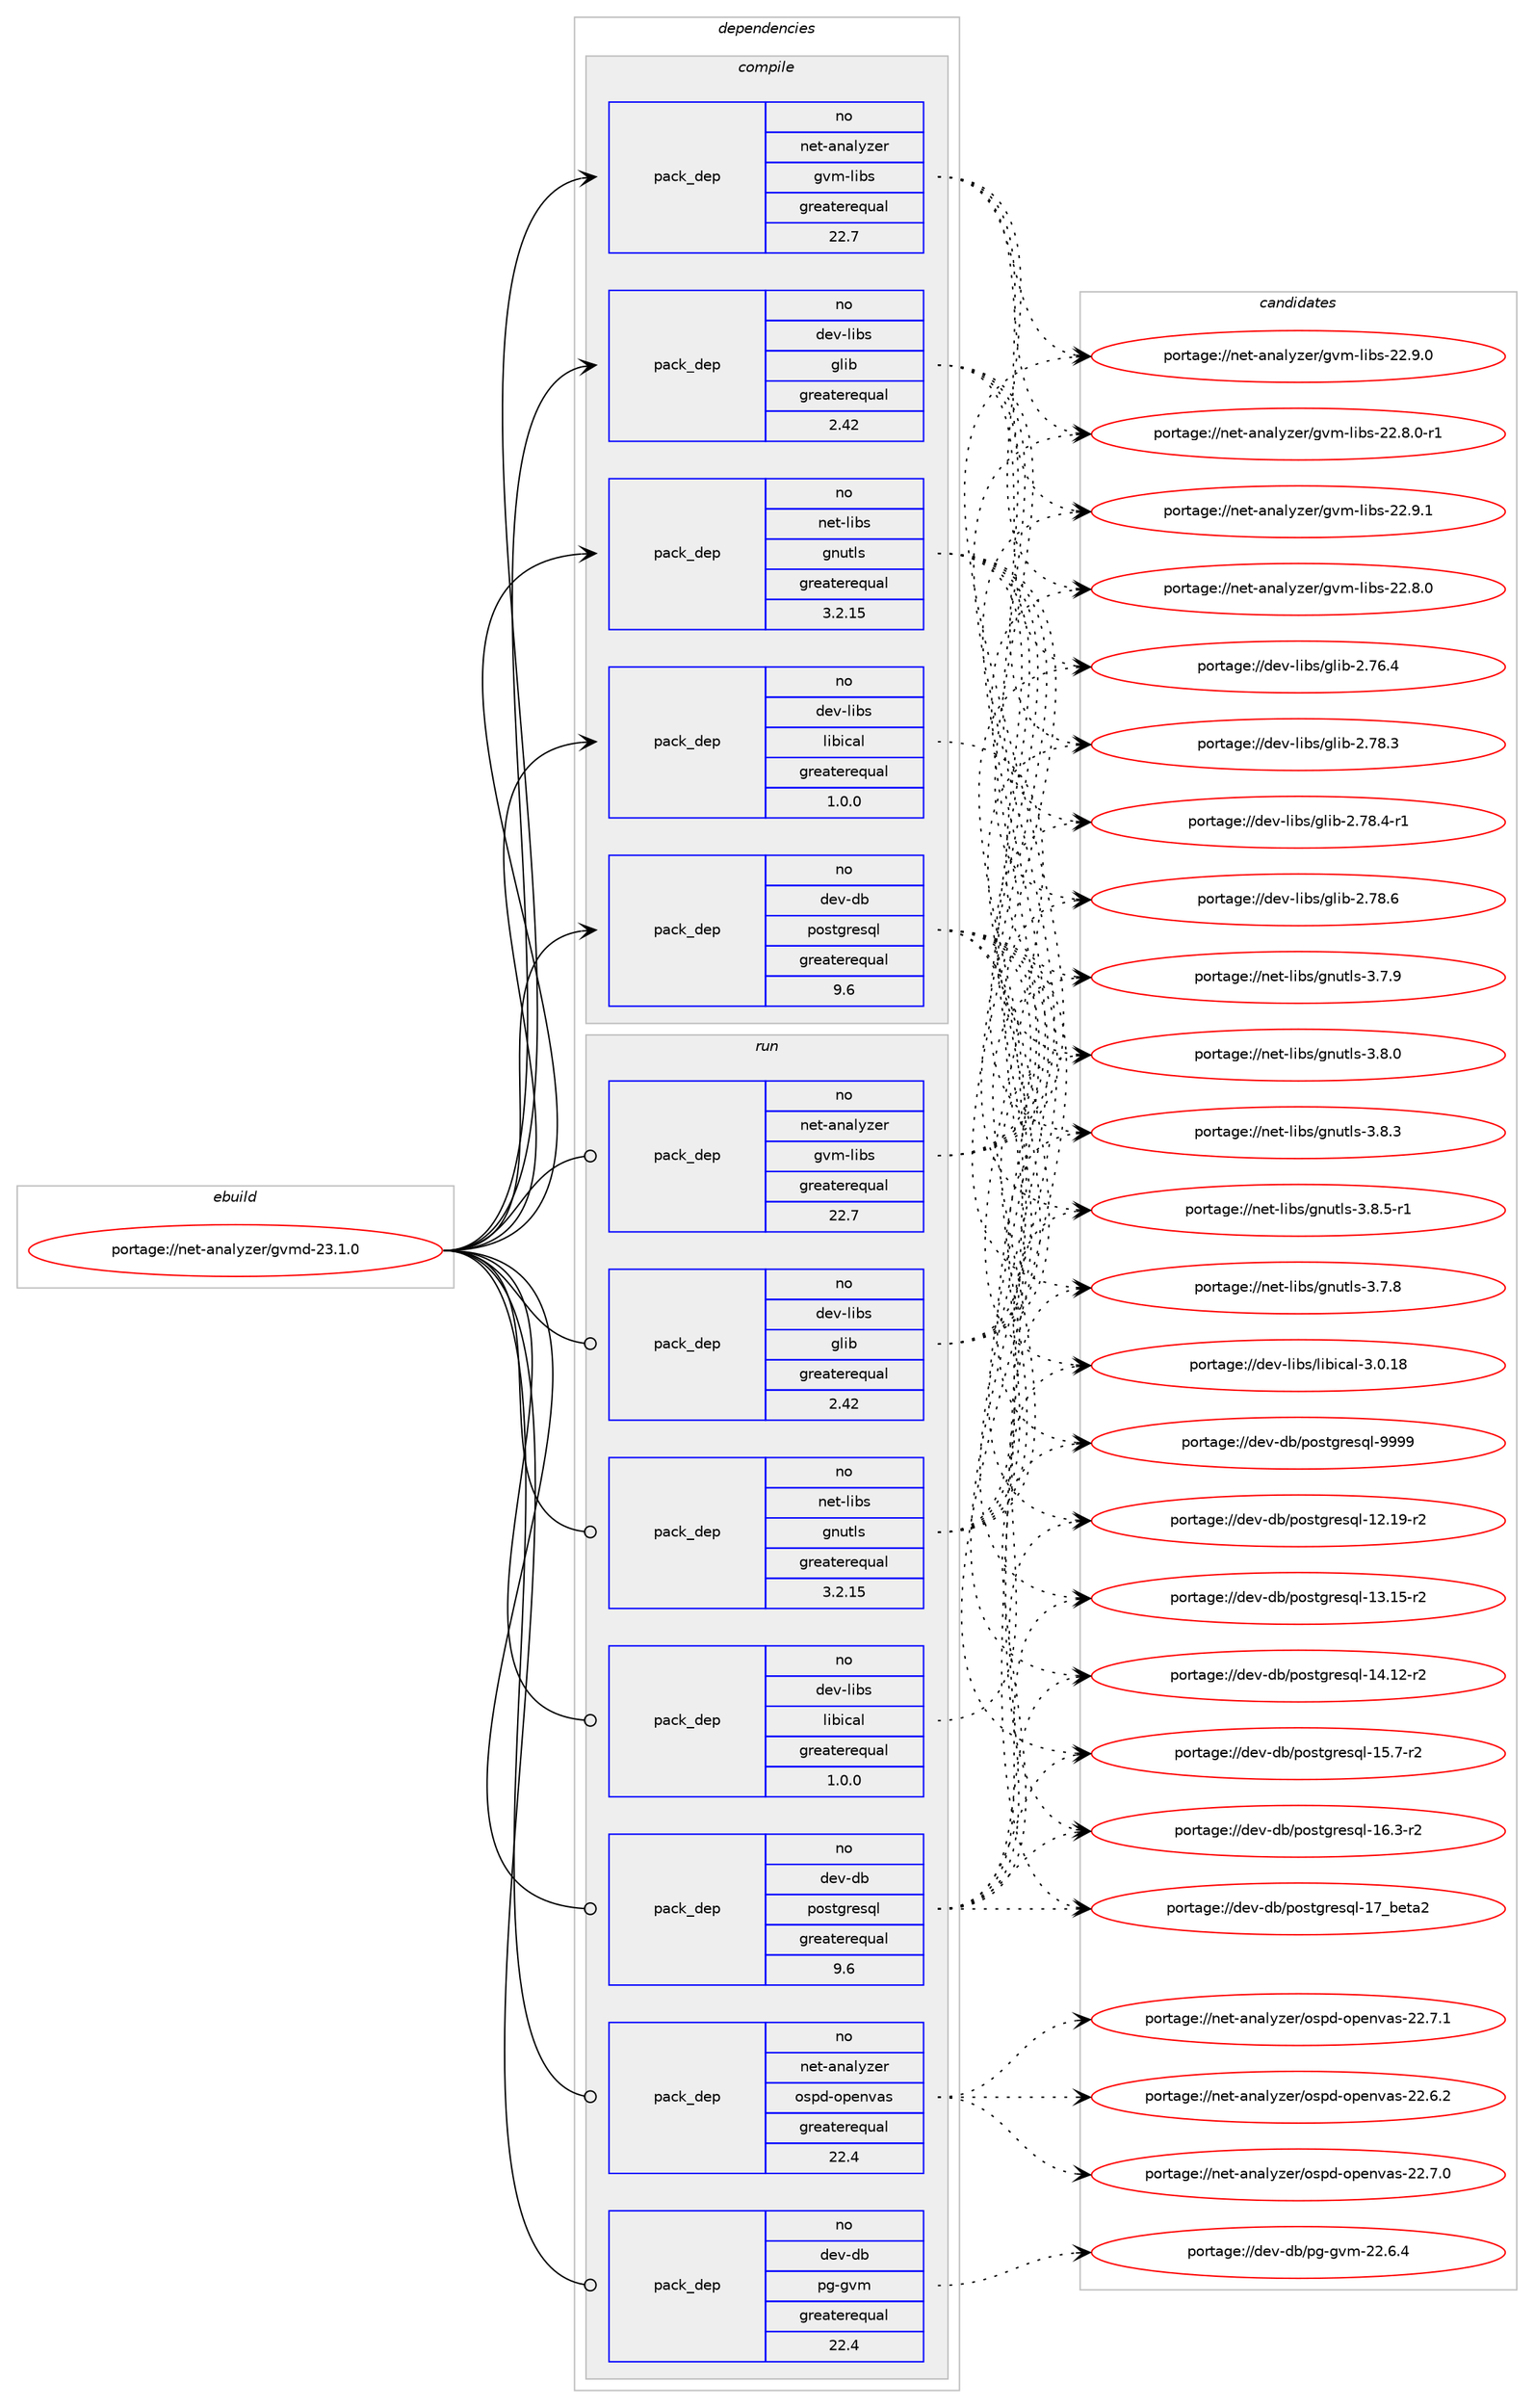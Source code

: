 digraph prolog {

# *************
# Graph options
# *************

newrank=true;
concentrate=true;
compound=true;
graph [rankdir=LR,fontname=Helvetica,fontsize=10,ranksep=1.5];#, ranksep=2.5, nodesep=0.2];
edge  [arrowhead=vee];
node  [fontname=Helvetica,fontsize=10];

# **********
# The ebuild
# **********

subgraph cluster_leftcol {
color=gray;
rank=same;
label=<<i>ebuild</i>>;
id [label="portage://net-analyzer/gvmd-23.1.0", color=red, width=4, href="../net-analyzer/gvmd-23.1.0.svg"];
}

# ****************
# The dependencies
# ****************

subgraph cluster_midcol {
color=gray;
label=<<i>dependencies</i>>;
subgraph cluster_compile {
fillcolor="#eeeeee";
style=filled;
label=<<i>compile</i>>;
# *** BEGIN UNKNOWN DEPENDENCY TYPE (TODO) ***
# id -> package_dependency(portage://net-analyzer/gvmd-23.1.0,install,no,acct-user,gvm,none,[,,],[],[])
# *** END UNKNOWN DEPENDENCY TYPE (TODO) ***

# *** BEGIN UNKNOWN DEPENDENCY TYPE (TODO) ***
# id -> package_dependency(portage://net-analyzer/gvmd-23.1.0,install,no,app-crypt,gpgme,none,[,,],[slot(1),equal],[])
# *** END UNKNOWN DEPENDENCY TYPE (TODO) ***

subgraph pack86283 {
dependency173470 [label=<<TABLE BORDER="0" CELLBORDER="1" CELLSPACING="0" CELLPADDING="4" WIDTH="220"><TR><TD ROWSPAN="6" CELLPADDING="30">pack_dep</TD></TR><TR><TD WIDTH="110">no</TD></TR><TR><TD>dev-db</TD></TR><TR><TD>postgresql</TD></TR><TR><TD>greaterequal</TD></TR><TR><TD>9.6</TD></TR></TABLE>>, shape=none, color=blue];
}
id:e -> dependency173470:w [weight=20,style="solid",arrowhead="vee"];
subgraph pack86284 {
dependency173471 [label=<<TABLE BORDER="0" CELLBORDER="1" CELLSPACING="0" CELLPADDING="4" WIDTH="220"><TR><TD ROWSPAN="6" CELLPADDING="30">pack_dep</TD></TR><TR><TD WIDTH="110">no</TD></TR><TR><TD>dev-libs</TD></TR><TR><TD>glib</TD></TR><TR><TD>greaterequal</TD></TR><TR><TD>2.42</TD></TR></TABLE>>, shape=none, color=blue];
}
id:e -> dependency173471:w [weight=20,style="solid",arrowhead="vee"];
# *** BEGIN UNKNOWN DEPENDENCY TYPE (TODO) ***
# id -> package_dependency(portage://net-analyzer/gvmd-23.1.0,install,no,dev-libs,libbsd,none,[,,],[],[])
# *** END UNKNOWN DEPENDENCY TYPE (TODO) ***

subgraph pack86285 {
dependency173472 [label=<<TABLE BORDER="0" CELLBORDER="1" CELLSPACING="0" CELLPADDING="4" WIDTH="220"><TR><TD ROWSPAN="6" CELLPADDING="30">pack_dep</TD></TR><TR><TD WIDTH="110">no</TD></TR><TR><TD>dev-libs</TD></TR><TR><TD>libical</TD></TR><TR><TD>greaterequal</TD></TR><TR><TD>1.0.0</TD></TR></TABLE>>, shape=none, color=blue];
}
id:e -> dependency173472:w [weight=20,style="solid",arrowhead="vee"];
subgraph pack86286 {
dependency173473 [label=<<TABLE BORDER="0" CELLBORDER="1" CELLSPACING="0" CELLPADDING="4" WIDTH="220"><TR><TD ROWSPAN="6" CELLPADDING="30">pack_dep</TD></TR><TR><TD WIDTH="110">no</TD></TR><TR><TD>net-analyzer</TD></TR><TR><TD>gvm-libs</TD></TR><TR><TD>greaterequal</TD></TR><TR><TD>22.7</TD></TR></TABLE>>, shape=none, color=blue];
}
id:e -> dependency173473:w [weight=20,style="solid",arrowhead="vee"];
subgraph pack86287 {
dependency173474 [label=<<TABLE BORDER="0" CELLBORDER="1" CELLSPACING="0" CELLPADDING="4" WIDTH="220"><TR><TD ROWSPAN="6" CELLPADDING="30">pack_dep</TD></TR><TR><TD WIDTH="110">no</TD></TR><TR><TD>net-libs</TD></TR><TR><TD>gnutls</TD></TR><TR><TD>greaterequal</TD></TR><TR><TD>3.2.15</TD></TR></TABLE>>, shape=none, color=blue];
}
id:e -> dependency173474:w [weight=20,style="solid",arrowhead="vee"];
}
subgraph cluster_compileandrun {
fillcolor="#eeeeee";
style=filled;
label=<<i>compile and run</i>>;
}
subgraph cluster_run {
fillcolor="#eeeeee";
style=filled;
label=<<i>run</i>>;
# *** BEGIN UNKNOWN DEPENDENCY TYPE (TODO) ***
# id -> package_dependency(portage://net-analyzer/gvmd-23.1.0,run,no,acct-user,gvm,none,[,,],[],[])
# *** END UNKNOWN DEPENDENCY TYPE (TODO) ***

# *** BEGIN UNKNOWN DEPENDENCY TYPE (TODO) ***
# id -> package_dependency(portage://net-analyzer/gvmd-23.1.0,run,no,app-crypt,gpgme,none,[,,],[slot(1),equal],[])
# *** END UNKNOWN DEPENDENCY TYPE (TODO) ***

# *** BEGIN UNKNOWN DEPENDENCY TYPE (TODO) ***
# id -> package_dependency(portage://net-analyzer/gvmd-23.1.0,run,no,app-text,xmlstarlet,none,[,,],[],[])
# *** END UNKNOWN DEPENDENCY TYPE (TODO) ***

subgraph pack86288 {
dependency173475 [label=<<TABLE BORDER="0" CELLBORDER="1" CELLSPACING="0" CELLPADDING="4" WIDTH="220"><TR><TD ROWSPAN="6" CELLPADDING="30">pack_dep</TD></TR><TR><TD WIDTH="110">no</TD></TR><TR><TD>dev-db</TD></TR><TR><TD>pg-gvm</TD></TR><TR><TD>greaterequal</TD></TR><TR><TD>22.4</TD></TR></TABLE>>, shape=none, color=blue];
}
id:e -> dependency173475:w [weight=20,style="solid",arrowhead="odot"];
subgraph pack86289 {
dependency173476 [label=<<TABLE BORDER="0" CELLBORDER="1" CELLSPACING="0" CELLPADDING="4" WIDTH="220"><TR><TD ROWSPAN="6" CELLPADDING="30">pack_dep</TD></TR><TR><TD WIDTH="110">no</TD></TR><TR><TD>dev-db</TD></TR><TR><TD>postgresql</TD></TR><TR><TD>greaterequal</TD></TR><TR><TD>9.6</TD></TR></TABLE>>, shape=none, color=blue];
}
id:e -> dependency173476:w [weight=20,style="solid",arrowhead="odot"];
subgraph pack86290 {
dependency173477 [label=<<TABLE BORDER="0" CELLBORDER="1" CELLSPACING="0" CELLPADDING="4" WIDTH="220"><TR><TD ROWSPAN="6" CELLPADDING="30">pack_dep</TD></TR><TR><TD WIDTH="110">no</TD></TR><TR><TD>dev-libs</TD></TR><TR><TD>glib</TD></TR><TR><TD>greaterequal</TD></TR><TR><TD>2.42</TD></TR></TABLE>>, shape=none, color=blue];
}
id:e -> dependency173477:w [weight=20,style="solid",arrowhead="odot"];
# *** BEGIN UNKNOWN DEPENDENCY TYPE (TODO) ***
# id -> package_dependency(portage://net-analyzer/gvmd-23.1.0,run,no,dev-libs,libbsd,none,[,,],[],[])
# *** END UNKNOWN DEPENDENCY TYPE (TODO) ***

subgraph pack86291 {
dependency173478 [label=<<TABLE BORDER="0" CELLBORDER="1" CELLSPACING="0" CELLPADDING="4" WIDTH="220"><TR><TD ROWSPAN="6" CELLPADDING="30">pack_dep</TD></TR><TR><TD WIDTH="110">no</TD></TR><TR><TD>dev-libs</TD></TR><TR><TD>libical</TD></TR><TR><TD>greaterequal</TD></TR><TR><TD>1.0.0</TD></TR></TABLE>>, shape=none, color=blue];
}
id:e -> dependency173478:w [weight=20,style="solid",arrowhead="odot"];
# *** BEGIN UNKNOWN DEPENDENCY TYPE (TODO) ***
# id -> package_dependency(portage://net-analyzer/gvmd-23.1.0,run,no,dev-perl,XML-Twig,none,[,,],[],[])
# *** END UNKNOWN DEPENDENCY TYPE (TODO) ***

# *** BEGIN UNKNOWN DEPENDENCY TYPE (TODO) ***
# id -> package_dependency(portage://net-analyzer/gvmd-23.1.0,run,no,dev-texlive,texlive-latexextra,none,[,,],[],[])
# *** END UNKNOWN DEPENDENCY TYPE (TODO) ***

subgraph pack86292 {
dependency173479 [label=<<TABLE BORDER="0" CELLBORDER="1" CELLSPACING="0" CELLPADDING="4" WIDTH="220"><TR><TD ROWSPAN="6" CELLPADDING="30">pack_dep</TD></TR><TR><TD WIDTH="110">no</TD></TR><TR><TD>net-analyzer</TD></TR><TR><TD>gvm-libs</TD></TR><TR><TD>greaterequal</TD></TR><TR><TD>22.7</TD></TR></TABLE>>, shape=none, color=blue];
}
id:e -> dependency173479:w [weight=20,style="solid",arrowhead="odot"];
subgraph pack86293 {
dependency173480 [label=<<TABLE BORDER="0" CELLBORDER="1" CELLSPACING="0" CELLPADDING="4" WIDTH="220"><TR><TD ROWSPAN="6" CELLPADDING="30">pack_dep</TD></TR><TR><TD WIDTH="110">no</TD></TR><TR><TD>net-analyzer</TD></TR><TR><TD>ospd-openvas</TD></TR><TR><TD>greaterequal</TD></TR><TR><TD>22.4</TD></TR></TABLE>>, shape=none, color=blue];
}
id:e -> dependency173480:w [weight=20,style="solid",arrowhead="odot"];
subgraph pack86294 {
dependency173481 [label=<<TABLE BORDER="0" CELLBORDER="1" CELLSPACING="0" CELLPADDING="4" WIDTH="220"><TR><TD ROWSPAN="6" CELLPADDING="30">pack_dep</TD></TR><TR><TD WIDTH="110">no</TD></TR><TR><TD>net-libs</TD></TR><TR><TD>gnutls</TD></TR><TR><TD>greaterequal</TD></TR><TR><TD>3.2.15</TD></TR></TABLE>>, shape=none, color=blue];
}
id:e -> dependency173481:w [weight=20,style="solid",arrowhead="odot"];
}
}

# **************
# The candidates
# **************

subgraph cluster_choices {
rank=same;
color=gray;
label=<<i>candidates</i>>;

subgraph choice86283 {
color=black;
nodesep=1;
choice1001011184510098471121111151161031141011151131084549504649574511450 [label="portage://dev-db/postgresql-12.19-r2", color=red, width=4,href="../dev-db/postgresql-12.19-r2.svg"];
choice1001011184510098471121111151161031141011151131084549514649534511450 [label="portage://dev-db/postgresql-13.15-r2", color=red, width=4,href="../dev-db/postgresql-13.15-r2.svg"];
choice1001011184510098471121111151161031141011151131084549524649504511450 [label="portage://dev-db/postgresql-14.12-r2", color=red, width=4,href="../dev-db/postgresql-14.12-r2.svg"];
choice10010111845100984711211111511610311410111511310845495346554511450 [label="portage://dev-db/postgresql-15.7-r2", color=red, width=4,href="../dev-db/postgresql-15.7-r2.svg"];
choice10010111845100984711211111511610311410111511310845495446514511450 [label="portage://dev-db/postgresql-16.3-r2", color=red, width=4,href="../dev-db/postgresql-16.3-r2.svg"];
choice10010111845100984711211111511610311410111511310845495595981011169750 [label="portage://dev-db/postgresql-17_beta2", color=red, width=4,href="../dev-db/postgresql-17_beta2.svg"];
choice1001011184510098471121111151161031141011151131084557575757 [label="portage://dev-db/postgresql-9999", color=red, width=4,href="../dev-db/postgresql-9999.svg"];
dependency173470:e -> choice1001011184510098471121111151161031141011151131084549504649574511450:w [style=dotted,weight="100"];
dependency173470:e -> choice1001011184510098471121111151161031141011151131084549514649534511450:w [style=dotted,weight="100"];
dependency173470:e -> choice1001011184510098471121111151161031141011151131084549524649504511450:w [style=dotted,weight="100"];
dependency173470:e -> choice10010111845100984711211111511610311410111511310845495346554511450:w [style=dotted,weight="100"];
dependency173470:e -> choice10010111845100984711211111511610311410111511310845495446514511450:w [style=dotted,weight="100"];
dependency173470:e -> choice10010111845100984711211111511610311410111511310845495595981011169750:w [style=dotted,weight="100"];
dependency173470:e -> choice1001011184510098471121111151161031141011151131084557575757:w [style=dotted,weight="100"];
}
subgraph choice86284 {
color=black;
nodesep=1;
choice1001011184510810598115471031081059845504655544652 [label="portage://dev-libs/glib-2.76.4", color=red, width=4,href="../dev-libs/glib-2.76.4.svg"];
choice1001011184510810598115471031081059845504655564651 [label="portage://dev-libs/glib-2.78.3", color=red, width=4,href="../dev-libs/glib-2.78.3.svg"];
choice10010111845108105981154710310810598455046555646524511449 [label="portage://dev-libs/glib-2.78.4-r1", color=red, width=4,href="../dev-libs/glib-2.78.4-r1.svg"];
choice1001011184510810598115471031081059845504655564654 [label="portage://dev-libs/glib-2.78.6", color=red, width=4,href="../dev-libs/glib-2.78.6.svg"];
dependency173471:e -> choice1001011184510810598115471031081059845504655544652:w [style=dotted,weight="100"];
dependency173471:e -> choice1001011184510810598115471031081059845504655564651:w [style=dotted,weight="100"];
dependency173471:e -> choice10010111845108105981154710310810598455046555646524511449:w [style=dotted,weight="100"];
dependency173471:e -> choice1001011184510810598115471031081059845504655564654:w [style=dotted,weight="100"];
}
subgraph choice86285 {
color=black;
nodesep=1;
choice10010111845108105981154710810598105999710845514648464956 [label="portage://dev-libs/libical-3.0.18", color=red, width=4,href="../dev-libs/libical-3.0.18.svg"];
dependency173472:e -> choice10010111845108105981154710810598105999710845514648464956:w [style=dotted,weight="100"];
}
subgraph choice86286 {
color=black;
nodesep=1;
choice11010111645971109710812112210111447103118109451081059811545505046564648 [label="portage://net-analyzer/gvm-libs-22.8.0", color=red, width=4,href="../net-analyzer/gvm-libs-22.8.0.svg"];
choice110101116459711097108121122101114471031181094510810598115455050465646484511449 [label="portage://net-analyzer/gvm-libs-22.8.0-r1", color=red, width=4,href="../net-analyzer/gvm-libs-22.8.0-r1.svg"];
choice11010111645971109710812112210111447103118109451081059811545505046574648 [label="portage://net-analyzer/gvm-libs-22.9.0", color=red, width=4,href="../net-analyzer/gvm-libs-22.9.0.svg"];
choice11010111645971109710812112210111447103118109451081059811545505046574649 [label="portage://net-analyzer/gvm-libs-22.9.1", color=red, width=4,href="../net-analyzer/gvm-libs-22.9.1.svg"];
dependency173473:e -> choice11010111645971109710812112210111447103118109451081059811545505046564648:w [style=dotted,weight="100"];
dependency173473:e -> choice110101116459711097108121122101114471031181094510810598115455050465646484511449:w [style=dotted,weight="100"];
dependency173473:e -> choice11010111645971109710812112210111447103118109451081059811545505046574648:w [style=dotted,weight="100"];
dependency173473:e -> choice11010111645971109710812112210111447103118109451081059811545505046574649:w [style=dotted,weight="100"];
}
subgraph choice86287 {
color=black;
nodesep=1;
choice110101116451081059811547103110117116108115455146554656 [label="portage://net-libs/gnutls-3.7.8", color=red, width=4,href="../net-libs/gnutls-3.7.8.svg"];
choice110101116451081059811547103110117116108115455146554657 [label="portage://net-libs/gnutls-3.7.9", color=red, width=4,href="../net-libs/gnutls-3.7.9.svg"];
choice110101116451081059811547103110117116108115455146564648 [label="portage://net-libs/gnutls-3.8.0", color=red, width=4,href="../net-libs/gnutls-3.8.0.svg"];
choice110101116451081059811547103110117116108115455146564651 [label="portage://net-libs/gnutls-3.8.3", color=red, width=4,href="../net-libs/gnutls-3.8.3.svg"];
choice1101011164510810598115471031101171161081154551465646534511449 [label="portage://net-libs/gnutls-3.8.5-r1", color=red, width=4,href="../net-libs/gnutls-3.8.5-r1.svg"];
dependency173474:e -> choice110101116451081059811547103110117116108115455146554656:w [style=dotted,weight="100"];
dependency173474:e -> choice110101116451081059811547103110117116108115455146554657:w [style=dotted,weight="100"];
dependency173474:e -> choice110101116451081059811547103110117116108115455146564648:w [style=dotted,weight="100"];
dependency173474:e -> choice110101116451081059811547103110117116108115455146564651:w [style=dotted,weight="100"];
dependency173474:e -> choice1101011164510810598115471031101171161081154551465646534511449:w [style=dotted,weight="100"];
}
subgraph choice86288 {
color=black;
nodesep=1;
choice1001011184510098471121034510311810945505046544652 [label="portage://dev-db/pg-gvm-22.6.4", color=red, width=4,href="../dev-db/pg-gvm-22.6.4.svg"];
dependency173475:e -> choice1001011184510098471121034510311810945505046544652:w [style=dotted,weight="100"];
}
subgraph choice86289 {
color=black;
nodesep=1;
choice1001011184510098471121111151161031141011151131084549504649574511450 [label="portage://dev-db/postgresql-12.19-r2", color=red, width=4,href="../dev-db/postgresql-12.19-r2.svg"];
choice1001011184510098471121111151161031141011151131084549514649534511450 [label="portage://dev-db/postgresql-13.15-r2", color=red, width=4,href="../dev-db/postgresql-13.15-r2.svg"];
choice1001011184510098471121111151161031141011151131084549524649504511450 [label="portage://dev-db/postgresql-14.12-r2", color=red, width=4,href="../dev-db/postgresql-14.12-r2.svg"];
choice10010111845100984711211111511610311410111511310845495346554511450 [label="portage://dev-db/postgresql-15.7-r2", color=red, width=4,href="../dev-db/postgresql-15.7-r2.svg"];
choice10010111845100984711211111511610311410111511310845495446514511450 [label="portage://dev-db/postgresql-16.3-r2", color=red, width=4,href="../dev-db/postgresql-16.3-r2.svg"];
choice10010111845100984711211111511610311410111511310845495595981011169750 [label="portage://dev-db/postgresql-17_beta2", color=red, width=4,href="../dev-db/postgresql-17_beta2.svg"];
choice1001011184510098471121111151161031141011151131084557575757 [label="portage://dev-db/postgresql-9999", color=red, width=4,href="../dev-db/postgresql-9999.svg"];
dependency173476:e -> choice1001011184510098471121111151161031141011151131084549504649574511450:w [style=dotted,weight="100"];
dependency173476:e -> choice1001011184510098471121111151161031141011151131084549514649534511450:w [style=dotted,weight="100"];
dependency173476:e -> choice1001011184510098471121111151161031141011151131084549524649504511450:w [style=dotted,weight="100"];
dependency173476:e -> choice10010111845100984711211111511610311410111511310845495346554511450:w [style=dotted,weight="100"];
dependency173476:e -> choice10010111845100984711211111511610311410111511310845495446514511450:w [style=dotted,weight="100"];
dependency173476:e -> choice10010111845100984711211111511610311410111511310845495595981011169750:w [style=dotted,weight="100"];
dependency173476:e -> choice1001011184510098471121111151161031141011151131084557575757:w [style=dotted,weight="100"];
}
subgraph choice86290 {
color=black;
nodesep=1;
choice1001011184510810598115471031081059845504655544652 [label="portage://dev-libs/glib-2.76.4", color=red, width=4,href="../dev-libs/glib-2.76.4.svg"];
choice1001011184510810598115471031081059845504655564651 [label="portage://dev-libs/glib-2.78.3", color=red, width=4,href="../dev-libs/glib-2.78.3.svg"];
choice10010111845108105981154710310810598455046555646524511449 [label="portage://dev-libs/glib-2.78.4-r1", color=red, width=4,href="../dev-libs/glib-2.78.4-r1.svg"];
choice1001011184510810598115471031081059845504655564654 [label="portage://dev-libs/glib-2.78.6", color=red, width=4,href="../dev-libs/glib-2.78.6.svg"];
dependency173477:e -> choice1001011184510810598115471031081059845504655544652:w [style=dotted,weight="100"];
dependency173477:e -> choice1001011184510810598115471031081059845504655564651:w [style=dotted,weight="100"];
dependency173477:e -> choice10010111845108105981154710310810598455046555646524511449:w [style=dotted,weight="100"];
dependency173477:e -> choice1001011184510810598115471031081059845504655564654:w [style=dotted,weight="100"];
}
subgraph choice86291 {
color=black;
nodesep=1;
choice10010111845108105981154710810598105999710845514648464956 [label="portage://dev-libs/libical-3.0.18", color=red, width=4,href="../dev-libs/libical-3.0.18.svg"];
dependency173478:e -> choice10010111845108105981154710810598105999710845514648464956:w [style=dotted,weight="100"];
}
subgraph choice86292 {
color=black;
nodesep=1;
choice11010111645971109710812112210111447103118109451081059811545505046564648 [label="portage://net-analyzer/gvm-libs-22.8.0", color=red, width=4,href="../net-analyzer/gvm-libs-22.8.0.svg"];
choice110101116459711097108121122101114471031181094510810598115455050465646484511449 [label="portage://net-analyzer/gvm-libs-22.8.0-r1", color=red, width=4,href="../net-analyzer/gvm-libs-22.8.0-r1.svg"];
choice11010111645971109710812112210111447103118109451081059811545505046574648 [label="portage://net-analyzer/gvm-libs-22.9.0", color=red, width=4,href="../net-analyzer/gvm-libs-22.9.0.svg"];
choice11010111645971109710812112210111447103118109451081059811545505046574649 [label="portage://net-analyzer/gvm-libs-22.9.1", color=red, width=4,href="../net-analyzer/gvm-libs-22.9.1.svg"];
dependency173479:e -> choice11010111645971109710812112210111447103118109451081059811545505046564648:w [style=dotted,weight="100"];
dependency173479:e -> choice110101116459711097108121122101114471031181094510810598115455050465646484511449:w [style=dotted,weight="100"];
dependency173479:e -> choice11010111645971109710812112210111447103118109451081059811545505046574648:w [style=dotted,weight="100"];
dependency173479:e -> choice11010111645971109710812112210111447103118109451081059811545505046574649:w [style=dotted,weight="100"];
}
subgraph choice86293 {
color=black;
nodesep=1;
choice11010111645971109710812112210111447111115112100451111121011101189711545505046544650 [label="portage://net-analyzer/ospd-openvas-22.6.2", color=red, width=4,href="../net-analyzer/ospd-openvas-22.6.2.svg"];
choice11010111645971109710812112210111447111115112100451111121011101189711545505046554648 [label="portage://net-analyzer/ospd-openvas-22.7.0", color=red, width=4,href="../net-analyzer/ospd-openvas-22.7.0.svg"];
choice11010111645971109710812112210111447111115112100451111121011101189711545505046554649 [label="portage://net-analyzer/ospd-openvas-22.7.1", color=red, width=4,href="../net-analyzer/ospd-openvas-22.7.1.svg"];
dependency173480:e -> choice11010111645971109710812112210111447111115112100451111121011101189711545505046544650:w [style=dotted,weight="100"];
dependency173480:e -> choice11010111645971109710812112210111447111115112100451111121011101189711545505046554648:w [style=dotted,weight="100"];
dependency173480:e -> choice11010111645971109710812112210111447111115112100451111121011101189711545505046554649:w [style=dotted,weight="100"];
}
subgraph choice86294 {
color=black;
nodesep=1;
choice110101116451081059811547103110117116108115455146554656 [label="portage://net-libs/gnutls-3.7.8", color=red, width=4,href="../net-libs/gnutls-3.7.8.svg"];
choice110101116451081059811547103110117116108115455146554657 [label="portage://net-libs/gnutls-3.7.9", color=red, width=4,href="../net-libs/gnutls-3.7.9.svg"];
choice110101116451081059811547103110117116108115455146564648 [label="portage://net-libs/gnutls-3.8.0", color=red, width=4,href="../net-libs/gnutls-3.8.0.svg"];
choice110101116451081059811547103110117116108115455146564651 [label="portage://net-libs/gnutls-3.8.3", color=red, width=4,href="../net-libs/gnutls-3.8.3.svg"];
choice1101011164510810598115471031101171161081154551465646534511449 [label="portage://net-libs/gnutls-3.8.5-r1", color=red, width=4,href="../net-libs/gnutls-3.8.5-r1.svg"];
dependency173481:e -> choice110101116451081059811547103110117116108115455146554656:w [style=dotted,weight="100"];
dependency173481:e -> choice110101116451081059811547103110117116108115455146554657:w [style=dotted,weight="100"];
dependency173481:e -> choice110101116451081059811547103110117116108115455146564648:w [style=dotted,weight="100"];
dependency173481:e -> choice110101116451081059811547103110117116108115455146564651:w [style=dotted,weight="100"];
dependency173481:e -> choice1101011164510810598115471031101171161081154551465646534511449:w [style=dotted,weight="100"];
}
}

}
